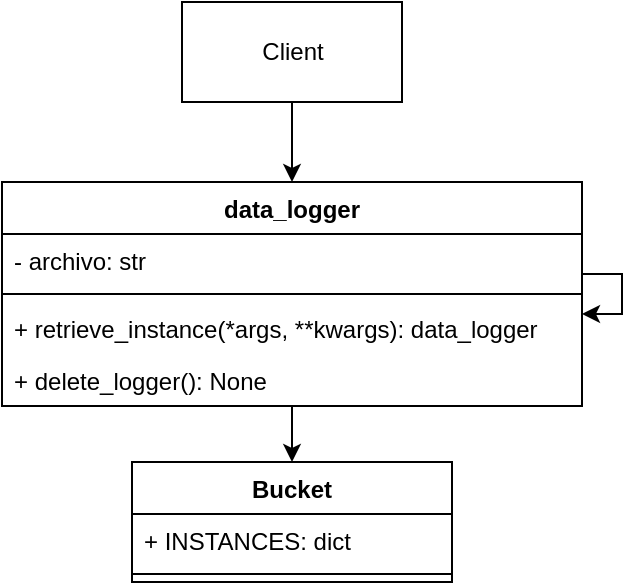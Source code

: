 <mxfile version="15.5.0" type="device"><diagram id="l8yugwmGbKZZNG6FQf1d" name="Page-1"><mxGraphModel dx="780" dy="735" grid="1" gridSize="10" guides="1" tooltips="1" connect="1" arrows="1" fold="1" page="1" pageScale="1" pageWidth="827" pageHeight="1169" math="0" shadow="0"><root><mxCell id="0"/><mxCell id="1" parent="0"/><mxCell id="OOg8-fu4o7eesnMJYsRv-17" style="edgeStyle=orthogonalEdgeStyle;rounded=0;orthogonalLoop=1;jettySize=auto;html=1;" edge="1" parent="1" source="OOg8-fu4o7eesnMJYsRv-1" target="OOg8-fu4o7eesnMJYsRv-13"><mxGeometry relative="1" as="geometry"/></mxCell><mxCell id="OOg8-fu4o7eesnMJYsRv-1" value="data_logger" style="swimlane;fontStyle=1;align=center;verticalAlign=top;childLayout=stackLayout;horizontal=1;startSize=26;horizontalStack=0;resizeParent=1;resizeParentMax=0;resizeLast=0;collapsible=1;marginBottom=0;" vertex="1" parent="1"><mxGeometry x="215" y="290" width="290" height="112" as="geometry"/></mxCell><mxCell id="OOg8-fu4o7eesnMJYsRv-2" value="- archivo: str" style="text;strokeColor=none;fillColor=none;align=left;verticalAlign=top;spacingLeft=4;spacingRight=4;overflow=hidden;rotatable=0;points=[[0,0.5],[1,0.5]];portConstraint=eastwest;" vertex="1" parent="OOg8-fu4o7eesnMJYsRv-1"><mxGeometry y="26" width="290" height="26" as="geometry"/></mxCell><mxCell id="OOg8-fu4o7eesnMJYsRv-3" value="" style="line;strokeWidth=1;fillColor=none;align=left;verticalAlign=middle;spacingTop=-1;spacingLeft=3;spacingRight=3;rotatable=0;labelPosition=right;points=[];portConstraint=eastwest;" vertex="1" parent="OOg8-fu4o7eesnMJYsRv-1"><mxGeometry y="52" width="290" height="8" as="geometry"/></mxCell><mxCell id="OOg8-fu4o7eesnMJYsRv-4" value="+ retrieve_instance(*args, **kwargs): data_logger" style="text;strokeColor=none;fillColor=none;align=left;verticalAlign=top;spacingLeft=4;spacingRight=4;overflow=hidden;rotatable=0;points=[[0,0.5],[1,0.5]];portConstraint=eastwest;" vertex="1" parent="OOg8-fu4o7eesnMJYsRv-1"><mxGeometry y="60" width="290" height="26" as="geometry"/></mxCell><mxCell id="OOg8-fu4o7eesnMJYsRv-18" value="+ delete_logger(): None" style="text;strokeColor=none;fillColor=none;align=left;verticalAlign=top;spacingLeft=4;spacingRight=4;overflow=hidden;rotatable=0;points=[[0,0.5],[1,0.5]];portConstraint=eastwest;" vertex="1" parent="OOg8-fu4o7eesnMJYsRv-1"><mxGeometry y="86" width="290" height="26" as="geometry"/></mxCell><mxCell id="OOg8-fu4o7eesnMJYsRv-5" style="edgeStyle=orthogonalEdgeStyle;rounded=0;orthogonalLoop=1;jettySize=auto;html=1;" edge="1" parent="1" source="OOg8-fu4o7eesnMJYsRv-1" target="OOg8-fu4o7eesnMJYsRv-1"><mxGeometry relative="1" as="geometry"/></mxCell><mxCell id="OOg8-fu4o7eesnMJYsRv-11" style="edgeStyle=orthogonalEdgeStyle;rounded=0;orthogonalLoop=1;jettySize=auto;html=1;" edge="1" parent="1" source="OOg8-fu4o7eesnMJYsRv-10" target="OOg8-fu4o7eesnMJYsRv-1"><mxGeometry relative="1" as="geometry"/></mxCell><mxCell id="OOg8-fu4o7eesnMJYsRv-10" value="Client" style="html=1;" vertex="1" parent="1"><mxGeometry x="305" y="200" width="110" height="50" as="geometry"/></mxCell><mxCell id="OOg8-fu4o7eesnMJYsRv-13" value="Bucket" style="swimlane;fontStyle=1;align=center;verticalAlign=top;childLayout=stackLayout;horizontal=1;startSize=26;horizontalStack=0;resizeParent=1;resizeParentMax=0;resizeLast=0;collapsible=1;marginBottom=0;" vertex="1" parent="1"><mxGeometry x="280" y="430" width="160" height="60" as="geometry"/></mxCell><mxCell id="OOg8-fu4o7eesnMJYsRv-14" value="+ INSTANCES: dict" style="text;strokeColor=none;fillColor=none;align=left;verticalAlign=top;spacingLeft=4;spacingRight=4;overflow=hidden;rotatable=0;points=[[0,0.5],[1,0.5]];portConstraint=eastwest;" vertex="1" parent="OOg8-fu4o7eesnMJYsRv-13"><mxGeometry y="26" width="160" height="26" as="geometry"/></mxCell><mxCell id="OOg8-fu4o7eesnMJYsRv-15" value="" style="line;strokeWidth=1;fillColor=none;align=left;verticalAlign=middle;spacingTop=-1;spacingLeft=3;spacingRight=3;rotatable=0;labelPosition=right;points=[];portConstraint=eastwest;" vertex="1" parent="OOg8-fu4o7eesnMJYsRv-13"><mxGeometry y="52" width="160" height="8" as="geometry"/></mxCell></root></mxGraphModel></diagram></mxfile>